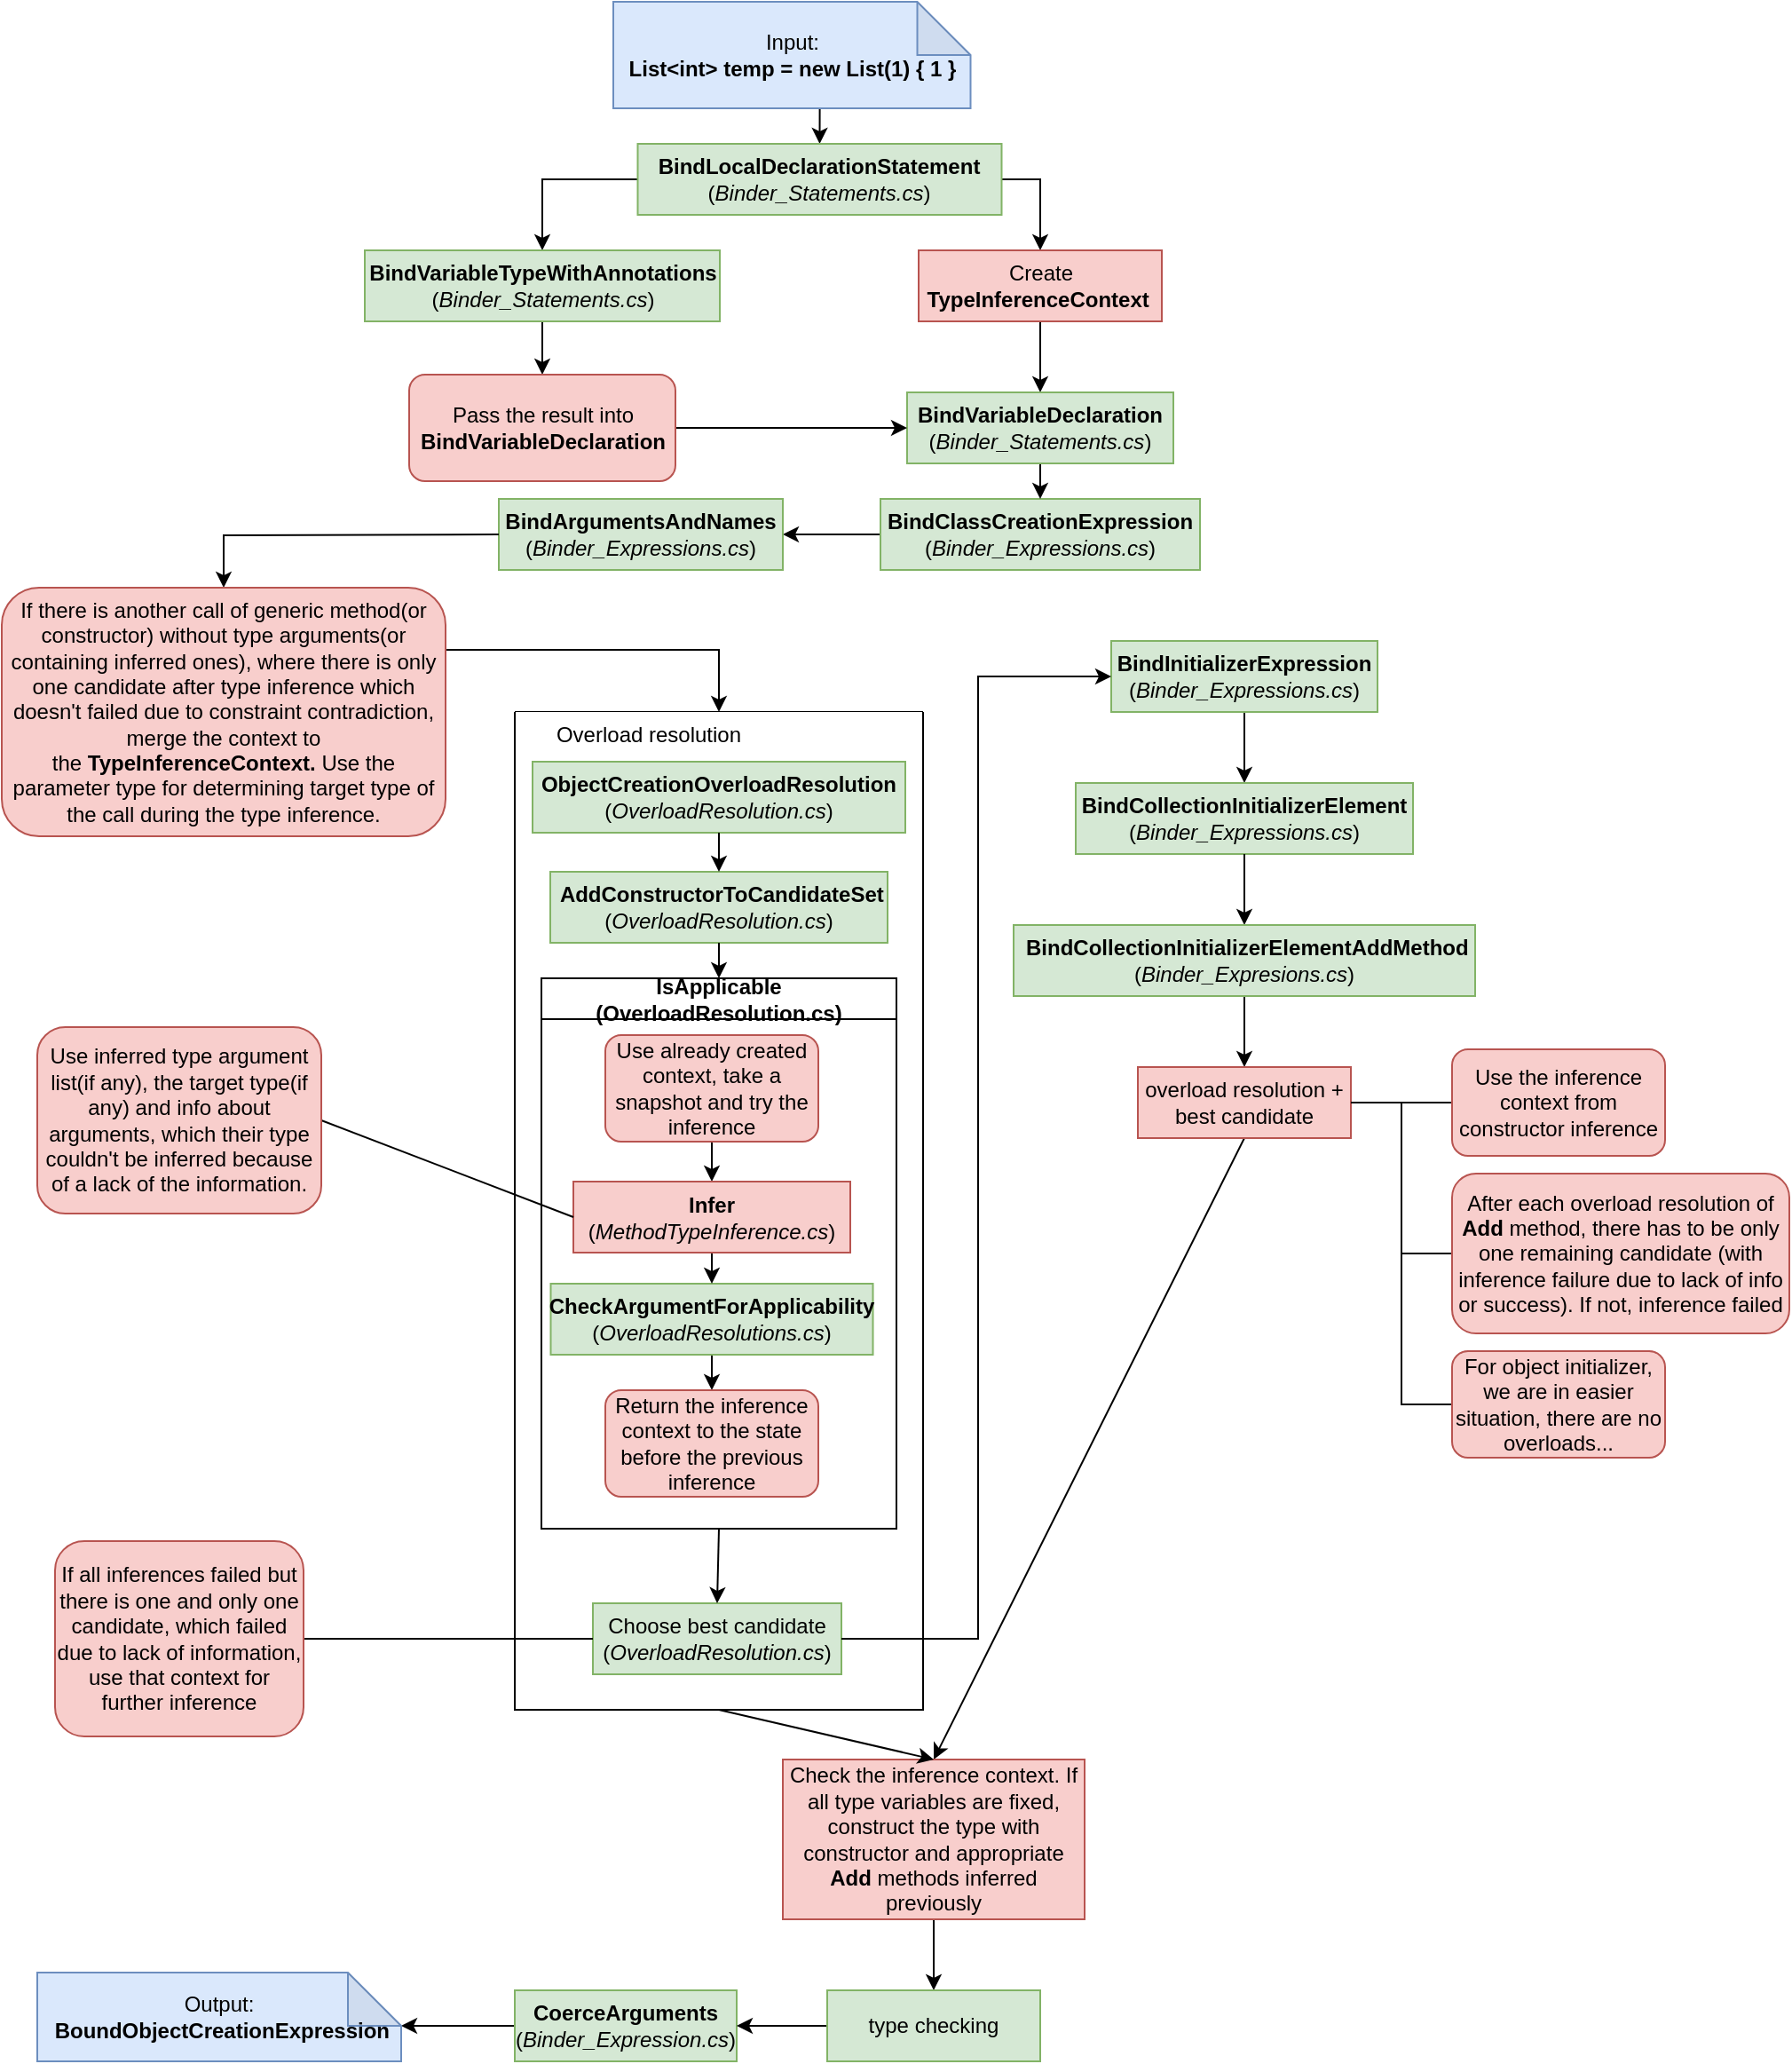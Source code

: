 <mxfile version="21.3.3" type="device">
  <diagram name="Page-1" id="kxhbpXD4t4TTEIjENoJl">
    <mxGraphModel dx="1434" dy="788" grid="1" gridSize="10" guides="1" tooltips="1" connect="1" arrows="1" fold="1" page="1" pageScale="1" pageWidth="827" pageHeight="1169" math="0" shadow="0">
      <root>
        <mxCell id="0" />
        <mxCell id="1" parent="0" />
        <mxCell id="5hsE9kRwm3gZ5ivZTZri-9" style="rounded=0;orthogonalLoop=1;jettySize=auto;html=1;exitX=0;exitY=0.5;exitDx=0;exitDy=0;entryX=1;entryY=0.5;entryDx=0;entryDy=0;" parent="1" source="5hsE9kRwm3gZ5ivZTZri-5" target="5hsE9kRwm3gZ5ivZTZri-6" edge="1">
          <mxGeometry relative="1" as="geometry" />
        </mxCell>
        <mxCell id="5hsE9kRwm3gZ5ivZTZri-5" value="&lt;b&gt;BindClassCreationExpression&lt;br&gt;&lt;/b&gt;(&lt;i&gt;Binder_Expressions.cs&lt;/i&gt;)" style="whiteSpace=wrap;html=1;fillColor=#d5e8d4;strokeColor=#82b366;" parent="1" vertex="1">
          <mxGeometry x="505" y="280" width="180" height="40" as="geometry" />
        </mxCell>
        <mxCell id="5hsE9kRwm3gZ5ivZTZri-6" value="&lt;b&gt;BindArgumentsAndNames&lt;br&gt;&lt;/b&gt;(&lt;i&gt;Binder_Expressions.cs&lt;/i&gt;)" style="whiteSpace=wrap;html=1;fillColor=#d5e8d4;strokeColor=#82b366;" parent="1" vertex="1">
          <mxGeometry x="290" y="280" width="160" height="40" as="geometry" />
        </mxCell>
        <mxCell id="5hsE9kRwm3gZ5ivZTZri-26" style="rounded=0;orthogonalLoop=1;jettySize=auto;html=1;exitX=0.5;exitY=1;exitDx=0;exitDy=0;entryX=0.5;entryY=0;entryDx=0;entryDy=0;" parent="1" source="5hsE9kRwm3gZ5ivZTZri-8" target="5hsE9kRwm3gZ5ivZTZri-12" edge="1">
          <mxGeometry relative="1" as="geometry" />
        </mxCell>
        <mxCell id="5hsE9kRwm3gZ5ivZTZri-8" value="&lt;b&gt;BindInitializerExpression&lt;/b&gt;&lt;br&gt;(&lt;i&gt;Binder_Expressions.cs&lt;/i&gt;)" style="rounded=0;whiteSpace=wrap;html=1;fillColor=#d5e8d4;strokeColor=#82b366;" parent="1" vertex="1">
          <mxGeometry x="635" y="360" width="150" height="40" as="geometry" />
        </mxCell>
        <mxCell id="5hsE9kRwm3gZ5ivZTZri-27" style="rounded=0;orthogonalLoop=1;jettySize=auto;html=1;exitX=0.5;exitY=1;exitDx=0;exitDy=0;entryX=0.5;entryY=0;entryDx=0;entryDy=0;" parent="1" source="5hsE9kRwm3gZ5ivZTZri-13" edge="1">
          <mxGeometry relative="1" as="geometry">
            <mxPoint x="800" y="530" as="targetPoint" />
          </mxGeometry>
        </mxCell>
        <mxCell id="5hsE9kRwm3gZ5ivZTZri-12" value="&lt;b&gt;BindCollectionInitializerElement&lt;/b&gt;&lt;br&gt;(&lt;i&gt;Binder_Expressions.cs&lt;/i&gt;)" style="rounded=0;whiteSpace=wrap;html=1;fillColor=#d5e8d4;strokeColor=#82b366;" parent="1" vertex="1">
          <mxGeometry x="615" y="440" width="190" height="40" as="geometry" />
        </mxCell>
        <mxCell id="5hsE9kRwm3gZ5ivZTZri-28" style="rounded=0;orthogonalLoop=1;jettySize=auto;html=1;exitX=0.5;exitY=1;exitDx=0;exitDy=0;entryX=0.5;entryY=0;entryDx=0;entryDy=0;" parent="1" target="5hsE9kRwm3gZ5ivZTZri-15" edge="1" source="5hsE9kRwm3gZ5ivZTZri-13">
          <mxGeometry relative="1" as="geometry">
            <mxPoint x="800" y="570" as="sourcePoint" />
          </mxGeometry>
        </mxCell>
        <mxCell id="5hsE9kRwm3gZ5ivZTZri-30" style="rounded=0;orthogonalLoop=1;jettySize=auto;html=1;exitX=0.5;exitY=1;exitDx=0;exitDy=0;entryX=0.5;entryY=0;entryDx=0;entryDy=0;" parent="1" source="5hsE9kRwm3gZ5ivZTZri-15" target="5hsE9kRwm3gZ5ivZTZri-74" edge="1">
          <mxGeometry relative="1" as="geometry">
            <mxPoint x="690" y="1080" as="targetPoint" />
          </mxGeometry>
        </mxCell>
        <mxCell id="5hsE9kRwm3gZ5ivZTZri-70" style="rounded=0;orthogonalLoop=1;jettySize=auto;html=1;exitX=1;exitY=0.5;exitDx=0;exitDy=0;entryX=0;entryY=0.5;entryDx=0;entryDy=0;endArrow=none;endFill=0;" parent="1" source="5hsE9kRwm3gZ5ivZTZri-15" target="5hsE9kRwm3gZ5ivZTZri-69" edge="1">
          <mxGeometry relative="1" as="geometry" />
        </mxCell>
        <mxCell id="5hsE9kRwm3gZ5ivZTZri-72" style="rounded=0;orthogonalLoop=1;jettySize=auto;html=1;exitX=1;exitY=0.5;exitDx=0;exitDy=0;entryX=0;entryY=0.5;entryDx=0;entryDy=0;endArrow=none;endFill=0;edgeStyle=orthogonalEdgeStyle;" parent="1" source="5hsE9kRwm3gZ5ivZTZri-15" target="5hsE9kRwm3gZ5ivZTZri-71" edge="1">
          <mxGeometry relative="1" as="geometry" />
        </mxCell>
        <mxCell id="5hsE9kRwm3gZ5ivZTZri-15" value="overload resolution + best candidate" style="rounded=0;whiteSpace=wrap;html=1;fillColor=#f8cecc;strokeColor=#b85450;" parent="1" vertex="1">
          <mxGeometry x="650" y="600" width="120" height="40" as="geometry" />
        </mxCell>
        <mxCell id="5hsE9kRwm3gZ5ivZTZri-29" style="rounded=0;orthogonalLoop=1;jettySize=auto;html=1;exitX=0;exitY=0.5;exitDx=0;exitDy=0;entryX=0;entryY=0;entryDx=205;entryDy=30;entryPerimeter=0;" parent="1" source="5hsE9kRwm3gZ5ivZTZri-19" target="5hsE9kRwm3gZ5ivZTZri-21" edge="1">
          <mxGeometry relative="1" as="geometry" />
        </mxCell>
        <mxCell id="5hsE9kRwm3gZ5ivZTZri-19" value="&lt;b&gt;CoerceArguments&lt;/b&gt;&lt;br&gt;(&lt;i&gt;Binder_Expression.cs&lt;/i&gt;)" style="rounded=0;whiteSpace=wrap;html=1;fillColor=#d5e8d4;strokeColor=#82b366;" parent="1" vertex="1">
          <mxGeometry x="299" y="1120" width="125" height="40" as="geometry" />
        </mxCell>
        <mxCell id="5hsE9kRwm3gZ5ivZTZri-21" value="Output:&lt;br&gt;&lt;b&gt;&amp;nbsp;BoundObjectCreationExpression&lt;/b&gt;" style="shape=note;whiteSpace=wrap;html=1;backgroundOutline=1;darkOpacity=0.05;fillColor=#dae8fc;strokeColor=#6c8ebf;" parent="1" vertex="1">
          <mxGeometry x="30" y="1110" width="205" height="50" as="geometry" />
        </mxCell>
        <mxCell id="5hsE9kRwm3gZ5ivZTZri-35" value="" style="swimlane;startSize=0;fillColor=#ffffff;strokeColor=#000000;swimlaneFillColor=default;fillStyle=solid;" parent="1" vertex="1">
          <mxGeometry x="299" y="400" width="230" height="562" as="geometry" />
        </mxCell>
        <mxCell id="5hsE9kRwm3gZ5ivZTZri-7" value="&lt;b&gt;ObjectCreationOverloadResolution&lt;/b&gt;&lt;br&gt;(&lt;i&gt;OverloadResolution.cs&lt;/i&gt;)" style="rounded=0;whiteSpace=wrap;html=1;fillColor=#d5e8d4;strokeColor=#82b366;" parent="5hsE9kRwm3gZ5ivZTZri-35" vertex="1">
          <mxGeometry x="10" y="28" width="210" height="40" as="geometry" />
        </mxCell>
        <mxCell id="5hsE9kRwm3gZ5ivZTZri-14" value="&amp;nbsp;&lt;b&gt;AddConstructorToCandidateSet&lt;/b&gt;&lt;br&gt;(&lt;i&gt;OverloadResolution.cs&lt;/i&gt;)" style="rounded=0;whiteSpace=wrap;html=1;fillColor=#d5e8d4;strokeColor=#82b366;" parent="5hsE9kRwm3gZ5ivZTZri-35" vertex="1">
          <mxGeometry x="20" y="90" width="190" height="40" as="geometry" />
        </mxCell>
        <mxCell id="5hsE9kRwm3gZ5ivZTZri-22" style="rounded=0;orthogonalLoop=1;jettySize=auto;html=1;exitX=0.5;exitY=1;exitDx=0;exitDy=0;" parent="5hsE9kRwm3gZ5ivZTZri-35" edge="1" source="5hsE9kRwm3gZ5ivZTZri-7">
          <mxGeometry relative="1" as="geometry">
            <mxPoint x="124" y="70" as="sourcePoint" />
            <mxPoint x="115" y="90" as="targetPoint" />
          </mxGeometry>
        </mxCell>
        <mxCell id="5hsE9kRwm3gZ5ivZTZri-16" value="IsApplicable&lt;br&gt;(OverloadResolution.cs)" style="swimlane;whiteSpace=wrap;html=1;" parent="5hsE9kRwm3gZ5ivZTZri-35" vertex="1">
          <mxGeometry x="15" y="150" width="200" height="310" as="geometry" />
        </mxCell>
        <mxCell id="5hsE9kRwm3gZ5ivZTZri-60" style="rounded=0;orthogonalLoop=1;jettySize=auto;html=1;exitX=0.5;exitY=1;exitDx=0;exitDy=0;entryX=0.5;entryY=0;entryDx=0;entryDy=0;" parent="5hsE9kRwm3gZ5ivZTZri-16" source="5hsE9kRwm3gZ5ivZTZri-17" target="5hsE9kRwm3gZ5ivZTZri-55" edge="1">
          <mxGeometry relative="1" as="geometry" />
        </mxCell>
        <mxCell id="5hsE9kRwm3gZ5ivZTZri-17" value="&lt;b&gt;CheckArgumentForApplicability&lt;/b&gt;&lt;br&gt;(&lt;i&gt;OverloadResolutions.cs&lt;/i&gt;)" style="rounded=0;whiteSpace=wrap;html=1;fillColor=#d5e8d4;strokeColor=#82b366;" parent="5hsE9kRwm3gZ5ivZTZri-16" vertex="1">
          <mxGeometry x="5.25" y="172" width="181.5" height="40" as="geometry" />
        </mxCell>
        <mxCell id="5hsE9kRwm3gZ5ivZTZri-58" style="rounded=0;orthogonalLoop=1;jettySize=auto;html=1;exitX=0.5;exitY=1;exitDx=0;exitDy=0;entryX=0.5;entryY=0;entryDx=0;entryDy=0;" parent="5hsE9kRwm3gZ5ivZTZri-16" source="5hsE9kRwm3gZ5ivZTZri-56" target="5hsE9kRwm3gZ5ivZTZri-54" edge="1">
          <mxGeometry relative="1" as="geometry" />
        </mxCell>
        <mxCell id="5hsE9kRwm3gZ5ivZTZri-56" value="Use already created context, take a snapshot and try the inference" style="rounded=1;whiteSpace=wrap;html=1;fillColor=#f8cecc;strokeColor=#b85450;" parent="5hsE9kRwm3gZ5ivZTZri-16" vertex="1">
          <mxGeometry x="36" y="32" width="120" height="60" as="geometry" />
        </mxCell>
        <mxCell id="5hsE9kRwm3gZ5ivZTZri-59" style="rounded=0;orthogonalLoop=1;jettySize=auto;html=1;exitX=0.5;exitY=1;exitDx=0;exitDy=0;entryX=0.5;entryY=0;entryDx=0;entryDy=0;" parent="5hsE9kRwm3gZ5ivZTZri-16" source="5hsE9kRwm3gZ5ivZTZri-54" target="5hsE9kRwm3gZ5ivZTZri-17" edge="1">
          <mxGeometry relative="1" as="geometry" />
        </mxCell>
        <mxCell id="5hsE9kRwm3gZ5ivZTZri-54" value="&lt;b&gt;Infer&lt;/b&gt;&lt;br&gt;(&lt;i&gt;MethodTypeInference.cs&lt;/i&gt;)" style="rounded=0;whiteSpace=wrap;html=1;fillColor=#f8cecc;strokeColor=#b85450;" parent="5hsE9kRwm3gZ5ivZTZri-16" vertex="1">
          <mxGeometry x="18" y="114.5" width="156" height="40" as="geometry" />
        </mxCell>
        <mxCell id="5hsE9kRwm3gZ5ivZTZri-55" value="Return the inference context to the state before the previous inference" style="rounded=1;whiteSpace=wrap;html=1;fillColor=#f8cecc;strokeColor=#b85450;" parent="5hsE9kRwm3gZ5ivZTZri-16" vertex="1">
          <mxGeometry x="36" y="232" width="120" height="60" as="geometry" />
        </mxCell>
        <mxCell id="5hsE9kRwm3gZ5ivZTZri-23" style="rounded=0;orthogonalLoop=1;jettySize=auto;html=1;exitX=0.5;exitY=1;exitDx=0;exitDy=0;entryX=0.5;entryY=0;entryDx=0;entryDy=0;" parent="5hsE9kRwm3gZ5ivZTZri-35" source="5hsE9kRwm3gZ5ivZTZri-14" target="5hsE9kRwm3gZ5ivZTZri-16" edge="1">
          <mxGeometry relative="1" as="geometry" />
        </mxCell>
        <mxCell id="5hsE9kRwm3gZ5ivZTZri-18" value="Choose best candidate&lt;br&gt;(&lt;i&gt;OverloadResolution.cs&lt;/i&gt;)" style="rounded=0;whiteSpace=wrap;html=1;fillColor=#d5e8d4;strokeColor=#82b366;" parent="5hsE9kRwm3gZ5ivZTZri-35" vertex="1">
          <mxGeometry x="44" y="502" width="140" height="40" as="geometry" />
        </mxCell>
        <mxCell id="5hsE9kRwm3gZ5ivZTZri-24" style="rounded=0;orthogonalLoop=1;jettySize=auto;html=1;exitX=0.5;exitY=1;exitDx=0;exitDy=0;entryX=0.5;entryY=0;entryDx=0;entryDy=0;" parent="5hsE9kRwm3gZ5ivZTZri-35" source="5hsE9kRwm3gZ5ivZTZri-16" target="5hsE9kRwm3gZ5ivZTZri-18" edge="1">
          <mxGeometry relative="1" as="geometry" />
        </mxCell>
        <mxCell id="5hsE9kRwm3gZ5ivZTZri-36" value="Overload resolution" style="text;html=1;align=center;verticalAlign=middle;resizable=0;points=[];autosize=1;strokeColor=none;fillColor=none;" parent="5hsE9kRwm3gZ5ivZTZri-35" vertex="1">
          <mxGeometry x="10" y="-2" width="130" height="30" as="geometry" />
        </mxCell>
        <mxCell id="5hsE9kRwm3gZ5ivZTZri-10" style="rounded=0;orthogonalLoop=1;jettySize=auto;html=1;entryX=0.5;entryY=0;entryDx=0;entryDy=0;edgeStyle=orthogonalEdgeStyle;" parent="1" target="5hsE9kRwm3gZ5ivZTZri-47" edge="1">
          <mxGeometry relative="1" as="geometry">
            <mxPoint x="290" y="300" as="sourcePoint" />
          </mxGeometry>
        </mxCell>
        <mxCell id="5hsE9kRwm3gZ5ivZTZri-48" style="rounded=0;orthogonalLoop=1;jettySize=auto;html=1;exitX=1;exitY=0.25;exitDx=0;exitDy=0;entryX=0.5;entryY=0;entryDx=0;entryDy=0;edgeStyle=orthogonalEdgeStyle;" parent="1" source="5hsE9kRwm3gZ5ivZTZri-47" target="5hsE9kRwm3gZ5ivZTZri-35" edge="1">
          <mxGeometry relative="1" as="geometry" />
        </mxCell>
        <mxCell id="5hsE9kRwm3gZ5ivZTZri-47" value="If there is another call of generic method(or constructor) without type arguments(or containing inferred ones), where there is only one candidate after type inference which doesn&#39;t failed due to constraint contradiction, merge the context to the&amp;nbsp;&lt;b style=&quot;border-color: var(--border-color);&quot;&gt;TypeInferenceContext.&lt;/b&gt;&amp;nbsp;Use the parameter type for determining target type of the call during the type inference." style="rounded=1;whiteSpace=wrap;html=1;fillColor=#f8cecc;strokeColor=#b85450;" parent="1" vertex="1">
          <mxGeometry x="10" y="330" width="250" height="140" as="geometry" />
        </mxCell>
        <mxCell id="5hsE9kRwm3gZ5ivZTZri-61" style="rounded=0;orthogonalLoop=1;jettySize=auto;html=1;exitX=1;exitY=0.5;exitDx=0;exitDy=0;entryX=0;entryY=0.5;entryDx=0;entryDy=0;endArrow=none;endFill=0;" parent="1" source="5hsE9kRwm3gZ5ivZTZri-57" target="5hsE9kRwm3gZ5ivZTZri-54" edge="1">
          <mxGeometry relative="1" as="geometry" />
        </mxCell>
        <mxCell id="5hsE9kRwm3gZ5ivZTZri-57" value="Use inferred type argument list(if any), the target type(if any) and info about arguments, which their type couldn&#39;t be inferred because of a lack of the information." style="rounded=1;whiteSpace=wrap;html=1;fillColor=#f8cecc;strokeColor=#b85450;" parent="1" vertex="1">
          <mxGeometry x="30" y="577.5" width="160" height="105" as="geometry" />
        </mxCell>
        <mxCell id="5hsE9kRwm3gZ5ivZTZri-66" style="rounded=0;orthogonalLoop=1;jettySize=auto;html=1;exitX=1;exitY=0.5;exitDx=0;exitDy=0;entryX=0;entryY=0.5;entryDx=0;entryDy=0;endArrow=none;endFill=0;" parent="1" source="5hsE9kRwm3gZ5ivZTZri-62" target="5hsE9kRwm3gZ5ivZTZri-18" edge="1">
          <mxGeometry relative="1" as="geometry" />
        </mxCell>
        <mxCell id="5hsE9kRwm3gZ5ivZTZri-62" value="If all inferences failed but there is one and only one candidate, which failed due to lack of information, use that context for further inference" style="rounded=1;whiteSpace=wrap;html=1;fillColor=#f8cecc;strokeColor=#b85450;" parent="1" vertex="1">
          <mxGeometry x="40" y="867" width="140" height="110" as="geometry" />
        </mxCell>
        <mxCell id="5hsE9kRwm3gZ5ivZTZri-65" value="" style="rounded=0;orthogonalLoop=1;jettySize=auto;html=1;exitX=0.5;exitY=1;exitDx=0;exitDy=0;entryX=0.5;entryY=0;entryDx=0;entryDy=0;" parent="1" source="5hsE9kRwm3gZ5ivZTZri-12" target="5hsE9kRwm3gZ5ivZTZri-13" edge="1">
          <mxGeometry relative="1" as="geometry">
            <mxPoint x="800" y="490" as="sourcePoint" />
            <mxPoint x="800" y="530" as="targetPoint" />
          </mxGeometry>
        </mxCell>
        <mxCell id="5hsE9kRwm3gZ5ivZTZri-13" value="&amp;nbsp;&lt;b&gt;BindCollectionInitializerElementAddMethod&lt;/b&gt;&lt;br&gt;(&lt;i&gt;Binder_Expresions.cs&lt;/i&gt;)" style="rounded=0;whiteSpace=wrap;html=1;fillColor=#d5e8d4;strokeColor=#82b366;" parent="1" vertex="1">
          <mxGeometry x="580" y="520" width="260" height="40" as="geometry" />
        </mxCell>
        <mxCell id="5hsE9kRwm3gZ5ivZTZri-68" style="rounded=0;orthogonalLoop=1;jettySize=auto;html=1;exitX=1;exitY=0.5;exitDx=0;exitDy=0;entryX=0;entryY=0.5;entryDx=0;entryDy=0;edgeStyle=orthogonalEdgeStyle;" parent="1" source="5hsE9kRwm3gZ5ivZTZri-18" target="5hsE9kRwm3gZ5ivZTZri-8" edge="1">
          <mxGeometry relative="1" as="geometry">
            <Array as="points">
              <mxPoint x="560" y="922" />
              <mxPoint x="560" y="380" />
            </Array>
          </mxGeometry>
        </mxCell>
        <mxCell id="5hsE9kRwm3gZ5ivZTZri-69" value="Use the inference context from constructor inference" style="rounded=1;whiteSpace=wrap;html=1;fillColor=#f8cecc;strokeColor=#b85450;" parent="1" vertex="1">
          <mxGeometry x="827" y="590" width="120" height="60" as="geometry" />
        </mxCell>
        <mxCell id="5hsE9kRwm3gZ5ivZTZri-82" style="rounded=0;orthogonalLoop=1;jettySize=auto;html=1;exitX=1;exitY=0.5;exitDx=0;exitDy=0;entryX=0;entryY=0.5;entryDx=0;entryDy=0;endArrow=none;endFill=0;edgeStyle=orthogonalEdgeStyle;" parent="1" source="5hsE9kRwm3gZ5ivZTZri-15" target="5hsE9kRwm3gZ5ivZTZri-81" edge="1">
          <mxGeometry relative="1" as="geometry" />
        </mxCell>
        <mxCell id="5hsE9kRwm3gZ5ivZTZri-71" value="After each overload resolution of &lt;b&gt;Add &lt;/b&gt;method, there has to be only one remaining candidate (with inference failure due to lack of info or success). If not, inference failed" style="rounded=1;whiteSpace=wrap;html=1;fillColor=#f8cecc;strokeColor=#b85450;" parent="1" vertex="1">
          <mxGeometry x="827" y="660" width="190" height="90" as="geometry" />
        </mxCell>
        <mxCell id="5hsE9kRwm3gZ5ivZTZri-78" style="edgeStyle=orthogonalEdgeStyle;rounded=0;orthogonalLoop=1;jettySize=auto;html=1;exitX=0.5;exitY=1;exitDx=0;exitDy=0;entryX=0.5;entryY=0;entryDx=0;entryDy=0;" parent="1" source="5hsE9kRwm3gZ5ivZTZri-74" target="5hsE9kRwm3gZ5ivZTZri-75" edge="1">
          <mxGeometry relative="1" as="geometry" />
        </mxCell>
        <mxCell id="5hsE9kRwm3gZ5ivZTZri-74" value="Check the inference context. If all type variables are fixed, construct the type with constructor and appropriate &lt;b&gt;Add&lt;/b&gt; methods inferred previously" style="rounded=0;whiteSpace=wrap;html=1;fillColor=#f8cecc;strokeColor=#b85450;" parent="1" vertex="1">
          <mxGeometry x="450" y="990" width="170" height="90" as="geometry" />
        </mxCell>
        <mxCell id="5hsE9kRwm3gZ5ivZTZri-79" style="rounded=0;orthogonalLoop=1;jettySize=auto;html=1;exitX=0;exitY=0.5;exitDx=0;exitDy=0;entryX=1;entryY=0.5;entryDx=0;entryDy=0;" parent="1" source="5hsE9kRwm3gZ5ivZTZri-75" target="5hsE9kRwm3gZ5ivZTZri-19" edge="1">
          <mxGeometry relative="1" as="geometry" />
        </mxCell>
        <mxCell id="5hsE9kRwm3gZ5ivZTZri-75" value="type checking" style="rounded=0;whiteSpace=wrap;html=1;fillColor=#d5e8d4;strokeColor=#82b366;" parent="1" vertex="1">
          <mxGeometry x="475" y="1120" width="120" height="40" as="geometry" />
        </mxCell>
        <mxCell id="5hsE9kRwm3gZ5ivZTZri-25" style="rounded=0;orthogonalLoop=1;jettySize=auto;html=1;exitX=0.5;exitY=1;exitDx=0;exitDy=0;entryX=0.5;entryY=0;entryDx=0;entryDy=0;" parent="1" source="5hsE9kRwm3gZ5ivZTZri-35" target="5hsE9kRwm3gZ5ivZTZri-74" edge="1">
          <mxGeometry relative="1" as="geometry" />
        </mxCell>
        <mxCell id="5hsE9kRwm3gZ5ivZTZri-81" value="For object initializer, we are in easier situation, there are no overloads..." style="rounded=1;whiteSpace=wrap;html=1;fillColor=#f8cecc;strokeColor=#b85450;" parent="1" vertex="1">
          <mxGeometry x="827" y="760" width="120" height="60" as="geometry" />
        </mxCell>
        <mxCell id="dTu2HUq-j0SkNZjbdT4D-1" style="edgeStyle=orthogonalEdgeStyle;rounded=0;orthogonalLoop=1;jettySize=auto;html=1;exitX=0.5;exitY=1;exitDx=0;exitDy=0;exitPerimeter=0;entryX=0.5;entryY=0;entryDx=0;entryDy=0;" edge="1" parent="1" source="dTu2HUq-j0SkNZjbdT4D-2" target="dTu2HUq-j0SkNZjbdT4D-6">
          <mxGeometry relative="1" as="geometry" />
        </mxCell>
        <mxCell id="dTu2HUq-j0SkNZjbdT4D-2" value="Input:&lt;br&gt;&lt;b style=&quot;border-color: var(--border-color);&quot;&gt;List&amp;lt;int&amp;gt; temp = new List(1) { 1 }&lt;/b&gt;" style="shape=note;whiteSpace=wrap;html=1;backgroundOutline=1;darkOpacity=0.05;fillColor=#dae8fc;strokeColor=#6c8ebf;" vertex="1" parent="1">
          <mxGeometry x="354.5" width="201.25" height="60" as="geometry" />
        </mxCell>
        <mxCell id="dTu2HUq-j0SkNZjbdT4D-3" style="rounded=0;orthogonalLoop=1;jettySize=auto;html=1;exitX=0;exitY=0.5;exitDx=0;exitDy=0;entryX=0.5;entryY=0;entryDx=0;entryDy=0;edgeStyle=orthogonalEdgeStyle;" edge="1" parent="1" source="dTu2HUq-j0SkNZjbdT4D-6" target="dTu2HUq-j0SkNZjbdT4D-8">
          <mxGeometry relative="1" as="geometry" />
        </mxCell>
        <mxCell id="dTu2HUq-j0SkNZjbdT4D-4" style="rounded=0;orthogonalLoop=1;jettySize=auto;html=1;exitX=0.5;exitY=1;exitDx=0;exitDy=0;entryX=0.5;entryY=0;entryDx=0;entryDy=0;" edge="1" parent="1" source="dTu2HUq-j0SkNZjbdT4D-11" target="dTu2HUq-j0SkNZjbdT4D-10">
          <mxGeometry relative="1" as="geometry" />
        </mxCell>
        <mxCell id="dTu2HUq-j0SkNZjbdT4D-5" style="rounded=0;orthogonalLoop=1;jettySize=auto;html=1;exitX=1;exitY=0.5;exitDx=0;exitDy=0;entryX=0.5;entryY=0;entryDx=0;entryDy=0;edgeStyle=orthogonalEdgeStyle;" edge="1" parent="1" source="dTu2HUq-j0SkNZjbdT4D-6" target="dTu2HUq-j0SkNZjbdT4D-11">
          <mxGeometry relative="1" as="geometry" />
        </mxCell>
        <mxCell id="dTu2HUq-j0SkNZjbdT4D-6" value="&lt;b&gt;BindLocalDeclarationStatement&lt;/b&gt; (&lt;i&gt;Binder_Statements.cs&lt;/i&gt;)" style="rounded=0;whiteSpace=wrap;html=1;fillColor=#d5e8d4;strokeColor=#82b366;" vertex="1" parent="1">
          <mxGeometry x="368.25" y="80" width="205" height="40" as="geometry" />
        </mxCell>
        <mxCell id="dTu2HUq-j0SkNZjbdT4D-7" style="rounded=0;orthogonalLoop=1;jettySize=auto;html=1;exitX=0.5;exitY=1;exitDx=0;exitDy=0;entryX=0.5;entryY=0;entryDx=0;entryDy=0;" edge="1" parent="1" source="dTu2HUq-j0SkNZjbdT4D-8" target="dTu2HUq-j0SkNZjbdT4D-13">
          <mxGeometry relative="1" as="geometry" />
        </mxCell>
        <mxCell id="dTu2HUq-j0SkNZjbdT4D-8" value="&lt;b&gt;BindVariableTypeWithAnnotations&lt;/b&gt;&lt;br&gt;(&lt;i&gt;Binder_Statements.cs&lt;/i&gt;)" style="rounded=0;whiteSpace=wrap;html=1;fillColor=#d5e8d4;strokeColor=#82b366;" vertex="1" parent="1">
          <mxGeometry x="214.5" y="140" width="200" height="40" as="geometry" />
        </mxCell>
        <mxCell id="dTu2HUq-j0SkNZjbdT4D-9" style="rounded=0;orthogonalLoop=1;jettySize=auto;html=1;exitX=0.5;exitY=1;exitDx=0;exitDy=0;entryX=0.5;entryY=0;entryDx=0;entryDy=0;" edge="1" parent="1" source="dTu2HUq-j0SkNZjbdT4D-10" target="5hsE9kRwm3gZ5ivZTZri-5">
          <mxGeometry relative="1" as="geometry">
            <mxPoint x="595.25" y="280" as="targetPoint" />
          </mxGeometry>
        </mxCell>
        <mxCell id="dTu2HUq-j0SkNZjbdT4D-10" value="&lt;b&gt;BindVariableDeclaration&lt;/b&gt;&lt;br&gt;(&lt;i&gt;Binder_Statements.cs&lt;/i&gt;)" style="rounded=0;whiteSpace=wrap;html=1;fillColor=#d5e8d4;strokeColor=#82b366;" vertex="1" parent="1">
          <mxGeometry x="520" y="220" width="150" height="40" as="geometry" />
        </mxCell>
        <mxCell id="dTu2HUq-j0SkNZjbdT4D-11" value="Create &lt;b&gt;TypeInferenceContext&lt;/b&gt;&amp;nbsp;" style="rounded=0;whiteSpace=wrap;html=1;fillColor=#f8cecc;strokeColor=#b85450;" vertex="1" parent="1">
          <mxGeometry x="526.5" y="140" width="137" height="40" as="geometry" />
        </mxCell>
        <mxCell id="dTu2HUq-j0SkNZjbdT4D-12" style="rounded=0;orthogonalLoop=1;jettySize=auto;html=1;exitX=1;exitY=0.5;exitDx=0;exitDy=0;entryX=0;entryY=0.5;entryDx=0;entryDy=0;" edge="1" parent="1" source="dTu2HUq-j0SkNZjbdT4D-13" target="dTu2HUq-j0SkNZjbdT4D-10">
          <mxGeometry relative="1" as="geometry">
            <mxPoint x="428.5" y="220" as="sourcePoint" />
          </mxGeometry>
        </mxCell>
        <mxCell id="dTu2HUq-j0SkNZjbdT4D-13" value="Pass the result into &lt;b&gt;BindVariableDeclaration&lt;/b&gt;" style="rounded=1;whiteSpace=wrap;html=1;fillColor=#f8cecc;strokeColor=#b85450;" vertex="1" parent="1">
          <mxGeometry x="239.5" y="210" width="150" height="60" as="geometry" />
        </mxCell>
      </root>
    </mxGraphModel>
  </diagram>
</mxfile>
